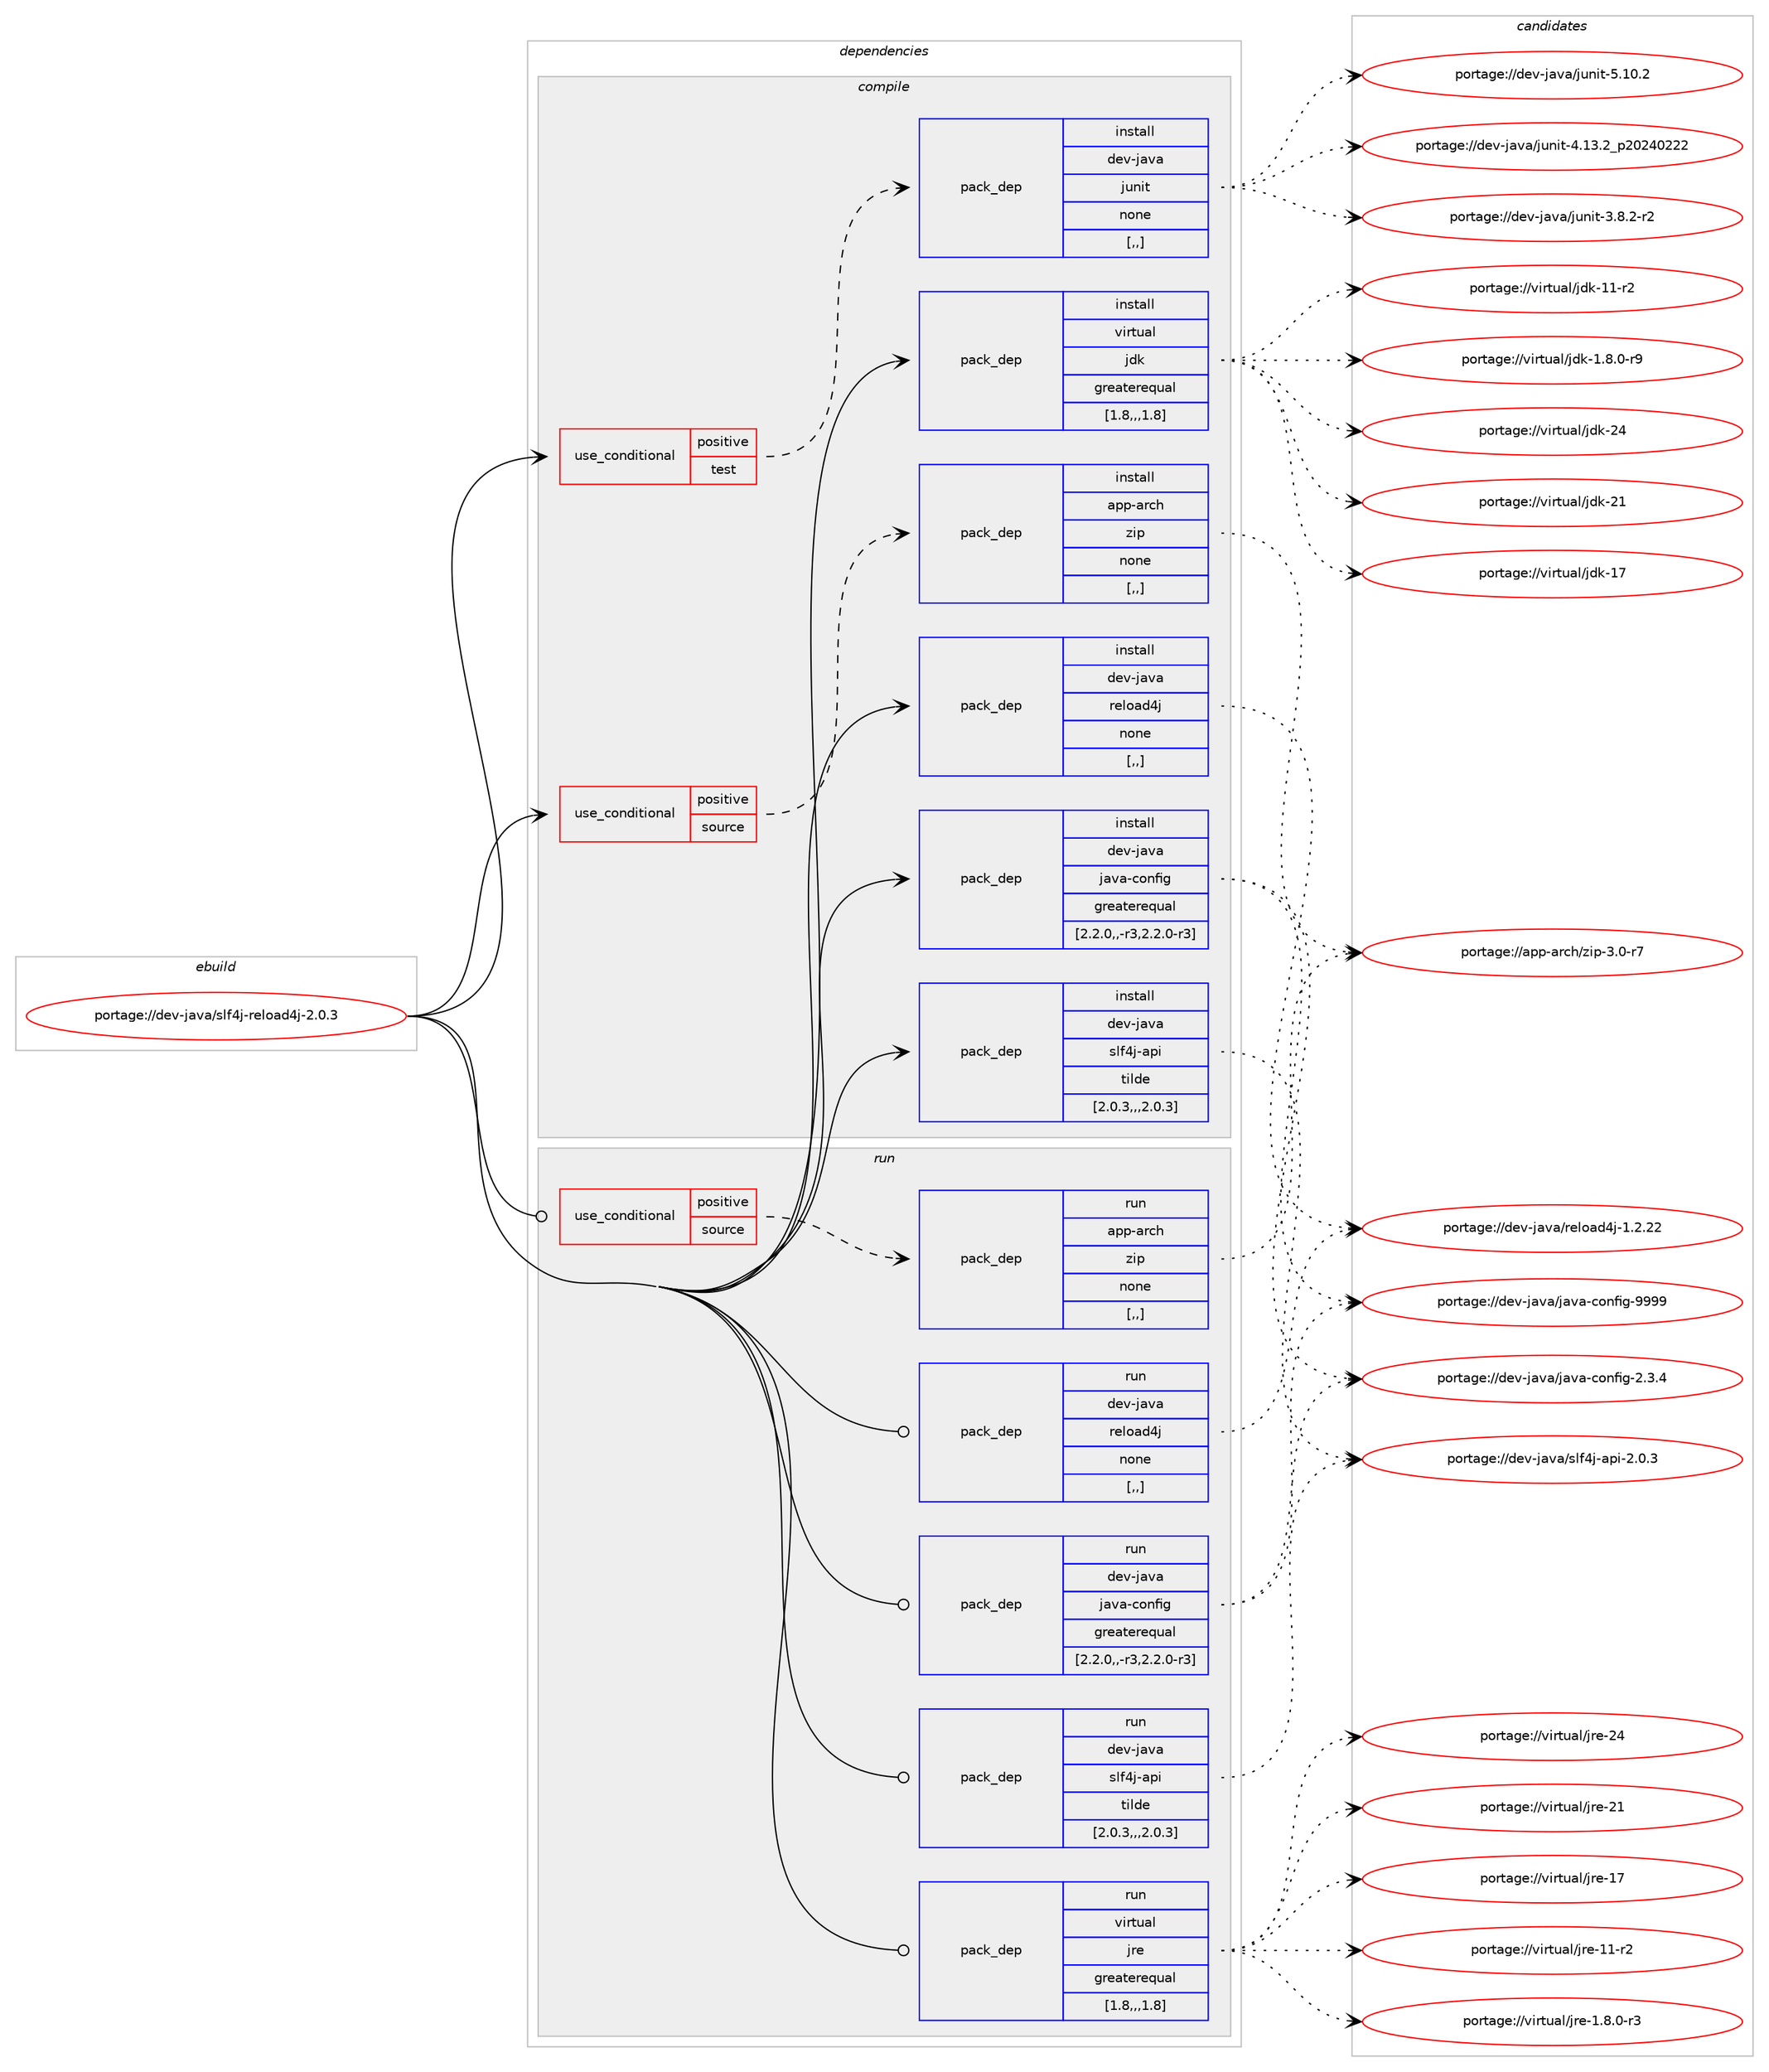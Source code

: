 digraph prolog {

# *************
# Graph options
# *************

newrank=true;
concentrate=true;
compound=true;
graph [rankdir=LR,fontname=Helvetica,fontsize=10,ranksep=1.5];#, ranksep=2.5, nodesep=0.2];
edge  [arrowhead=vee];
node  [fontname=Helvetica,fontsize=10];

# **********
# The ebuild
# **********

subgraph cluster_leftcol {
color=gray;
label=<<i>ebuild</i>>;
id [label="portage://dev-java/slf4j-reload4j-2.0.3", color=red, width=4, href="../dev-java/slf4j-reload4j-2.0.3.svg"];
}

# ****************
# The dependencies
# ****************

subgraph cluster_midcol {
color=gray;
label=<<i>dependencies</i>>;
subgraph cluster_compile {
fillcolor="#eeeeee";
style=filled;
label=<<i>compile</i>>;
subgraph cond22468 {
dependency97490 [label=<<TABLE BORDER="0" CELLBORDER="1" CELLSPACING="0" CELLPADDING="4"><TR><TD ROWSPAN="3" CELLPADDING="10">use_conditional</TD></TR><TR><TD>positive</TD></TR><TR><TD>source</TD></TR></TABLE>>, shape=none, color=red];
subgraph pack73956 {
dependency97491 [label=<<TABLE BORDER="0" CELLBORDER="1" CELLSPACING="0" CELLPADDING="4" WIDTH="220"><TR><TD ROWSPAN="6" CELLPADDING="30">pack_dep</TD></TR><TR><TD WIDTH="110">install</TD></TR><TR><TD>app-arch</TD></TR><TR><TD>zip</TD></TR><TR><TD>none</TD></TR><TR><TD>[,,]</TD></TR></TABLE>>, shape=none, color=blue];
}
dependency97490:e -> dependency97491:w [weight=20,style="dashed",arrowhead="vee"];
}
id:e -> dependency97490:w [weight=20,style="solid",arrowhead="vee"];
subgraph cond22469 {
dependency97492 [label=<<TABLE BORDER="0" CELLBORDER="1" CELLSPACING="0" CELLPADDING="4"><TR><TD ROWSPAN="3" CELLPADDING="10">use_conditional</TD></TR><TR><TD>positive</TD></TR><TR><TD>test</TD></TR></TABLE>>, shape=none, color=red];
subgraph pack73957 {
dependency97493 [label=<<TABLE BORDER="0" CELLBORDER="1" CELLSPACING="0" CELLPADDING="4" WIDTH="220"><TR><TD ROWSPAN="6" CELLPADDING="30">pack_dep</TD></TR><TR><TD WIDTH="110">install</TD></TR><TR><TD>dev-java</TD></TR><TR><TD>junit</TD></TR><TR><TD>none</TD></TR><TR><TD>[,,]</TD></TR></TABLE>>, shape=none, color=blue];
}
dependency97492:e -> dependency97493:w [weight=20,style="dashed",arrowhead="vee"];
}
id:e -> dependency97492:w [weight=20,style="solid",arrowhead="vee"];
subgraph pack73958 {
dependency97494 [label=<<TABLE BORDER="0" CELLBORDER="1" CELLSPACING="0" CELLPADDING="4" WIDTH="220"><TR><TD ROWSPAN="6" CELLPADDING="30">pack_dep</TD></TR><TR><TD WIDTH="110">install</TD></TR><TR><TD>dev-java</TD></TR><TR><TD>java-config</TD></TR><TR><TD>greaterequal</TD></TR><TR><TD>[2.2.0,,-r3,2.2.0-r3]</TD></TR></TABLE>>, shape=none, color=blue];
}
id:e -> dependency97494:w [weight=20,style="solid",arrowhead="vee"];
subgraph pack73959 {
dependency97495 [label=<<TABLE BORDER="0" CELLBORDER="1" CELLSPACING="0" CELLPADDING="4" WIDTH="220"><TR><TD ROWSPAN="6" CELLPADDING="30">pack_dep</TD></TR><TR><TD WIDTH="110">install</TD></TR><TR><TD>dev-java</TD></TR><TR><TD>reload4j</TD></TR><TR><TD>none</TD></TR><TR><TD>[,,]</TD></TR></TABLE>>, shape=none, color=blue];
}
id:e -> dependency97495:w [weight=20,style="solid",arrowhead="vee"];
subgraph pack73960 {
dependency97496 [label=<<TABLE BORDER="0" CELLBORDER="1" CELLSPACING="0" CELLPADDING="4" WIDTH="220"><TR><TD ROWSPAN="6" CELLPADDING="30">pack_dep</TD></TR><TR><TD WIDTH="110">install</TD></TR><TR><TD>dev-java</TD></TR><TR><TD>slf4j-api</TD></TR><TR><TD>tilde</TD></TR><TR><TD>[2.0.3,,,2.0.3]</TD></TR></TABLE>>, shape=none, color=blue];
}
id:e -> dependency97496:w [weight=20,style="solid",arrowhead="vee"];
subgraph pack73961 {
dependency97497 [label=<<TABLE BORDER="0" CELLBORDER="1" CELLSPACING="0" CELLPADDING="4" WIDTH="220"><TR><TD ROWSPAN="6" CELLPADDING="30">pack_dep</TD></TR><TR><TD WIDTH="110">install</TD></TR><TR><TD>virtual</TD></TR><TR><TD>jdk</TD></TR><TR><TD>greaterequal</TD></TR><TR><TD>[1.8,,,1.8]</TD></TR></TABLE>>, shape=none, color=blue];
}
id:e -> dependency97497:w [weight=20,style="solid",arrowhead="vee"];
}
subgraph cluster_compileandrun {
fillcolor="#eeeeee";
style=filled;
label=<<i>compile and run</i>>;
}
subgraph cluster_run {
fillcolor="#eeeeee";
style=filled;
label=<<i>run</i>>;
subgraph cond22470 {
dependency97498 [label=<<TABLE BORDER="0" CELLBORDER="1" CELLSPACING="0" CELLPADDING="4"><TR><TD ROWSPAN="3" CELLPADDING="10">use_conditional</TD></TR><TR><TD>positive</TD></TR><TR><TD>source</TD></TR></TABLE>>, shape=none, color=red];
subgraph pack73962 {
dependency97499 [label=<<TABLE BORDER="0" CELLBORDER="1" CELLSPACING="0" CELLPADDING="4" WIDTH="220"><TR><TD ROWSPAN="6" CELLPADDING="30">pack_dep</TD></TR><TR><TD WIDTH="110">run</TD></TR><TR><TD>app-arch</TD></TR><TR><TD>zip</TD></TR><TR><TD>none</TD></TR><TR><TD>[,,]</TD></TR></TABLE>>, shape=none, color=blue];
}
dependency97498:e -> dependency97499:w [weight=20,style="dashed",arrowhead="vee"];
}
id:e -> dependency97498:w [weight=20,style="solid",arrowhead="odot"];
subgraph pack73963 {
dependency97500 [label=<<TABLE BORDER="0" CELLBORDER="1" CELLSPACING="0" CELLPADDING="4" WIDTH="220"><TR><TD ROWSPAN="6" CELLPADDING="30">pack_dep</TD></TR><TR><TD WIDTH="110">run</TD></TR><TR><TD>dev-java</TD></TR><TR><TD>java-config</TD></TR><TR><TD>greaterequal</TD></TR><TR><TD>[2.2.0,,-r3,2.2.0-r3]</TD></TR></TABLE>>, shape=none, color=blue];
}
id:e -> dependency97500:w [weight=20,style="solid",arrowhead="odot"];
subgraph pack73964 {
dependency97501 [label=<<TABLE BORDER="0" CELLBORDER="1" CELLSPACING="0" CELLPADDING="4" WIDTH="220"><TR><TD ROWSPAN="6" CELLPADDING="30">pack_dep</TD></TR><TR><TD WIDTH="110">run</TD></TR><TR><TD>dev-java</TD></TR><TR><TD>reload4j</TD></TR><TR><TD>none</TD></TR><TR><TD>[,,]</TD></TR></TABLE>>, shape=none, color=blue];
}
id:e -> dependency97501:w [weight=20,style="solid",arrowhead="odot"];
subgraph pack73965 {
dependency97502 [label=<<TABLE BORDER="0" CELLBORDER="1" CELLSPACING="0" CELLPADDING="4" WIDTH="220"><TR><TD ROWSPAN="6" CELLPADDING="30">pack_dep</TD></TR><TR><TD WIDTH="110">run</TD></TR><TR><TD>dev-java</TD></TR><TR><TD>slf4j-api</TD></TR><TR><TD>tilde</TD></TR><TR><TD>[2.0.3,,,2.0.3]</TD></TR></TABLE>>, shape=none, color=blue];
}
id:e -> dependency97502:w [weight=20,style="solid",arrowhead="odot"];
subgraph pack73966 {
dependency97503 [label=<<TABLE BORDER="0" CELLBORDER="1" CELLSPACING="0" CELLPADDING="4" WIDTH="220"><TR><TD ROWSPAN="6" CELLPADDING="30">pack_dep</TD></TR><TR><TD WIDTH="110">run</TD></TR><TR><TD>virtual</TD></TR><TR><TD>jre</TD></TR><TR><TD>greaterequal</TD></TR><TR><TD>[1.8,,,1.8]</TD></TR></TABLE>>, shape=none, color=blue];
}
id:e -> dependency97503:w [weight=20,style="solid",arrowhead="odot"];
}
}

# **************
# The candidates
# **************

subgraph cluster_choices {
rank=same;
color=gray;
label=<<i>candidates</i>>;

subgraph choice73956 {
color=black;
nodesep=1;
choice9711211245971149910447122105112455146484511455 [label="portage://app-arch/zip-3.0-r7", color=red, width=4,href="../app-arch/zip-3.0-r7.svg"];
dependency97491:e -> choice9711211245971149910447122105112455146484511455:w [style=dotted,weight="100"];
}
subgraph choice73957 {
color=black;
nodesep=1;
choice1001011184510697118974710611711010511645534649484650 [label="portage://dev-java/junit-5.10.2", color=red, width=4,href="../dev-java/junit-5.10.2.svg"];
choice1001011184510697118974710611711010511645524649514650951125048505248505050 [label="portage://dev-java/junit-4.13.2_p20240222", color=red, width=4,href="../dev-java/junit-4.13.2_p20240222.svg"];
choice100101118451069711897471061171101051164551465646504511450 [label="portage://dev-java/junit-3.8.2-r2", color=red, width=4,href="../dev-java/junit-3.8.2-r2.svg"];
dependency97493:e -> choice1001011184510697118974710611711010511645534649484650:w [style=dotted,weight="100"];
dependency97493:e -> choice1001011184510697118974710611711010511645524649514650951125048505248505050:w [style=dotted,weight="100"];
dependency97493:e -> choice100101118451069711897471061171101051164551465646504511450:w [style=dotted,weight="100"];
}
subgraph choice73958 {
color=black;
nodesep=1;
choice10010111845106971189747106971189745991111101021051034557575757 [label="portage://dev-java/java-config-9999", color=red, width=4,href="../dev-java/java-config-9999.svg"];
choice1001011184510697118974710697118974599111110102105103455046514652 [label="portage://dev-java/java-config-2.3.4", color=red, width=4,href="../dev-java/java-config-2.3.4.svg"];
dependency97494:e -> choice10010111845106971189747106971189745991111101021051034557575757:w [style=dotted,weight="100"];
dependency97494:e -> choice1001011184510697118974710697118974599111110102105103455046514652:w [style=dotted,weight="100"];
}
subgraph choice73959 {
color=black;
nodesep=1;
choice10010111845106971189747114101108111971005210645494650465050 [label="portage://dev-java/reload4j-1.2.22", color=red, width=4,href="../dev-java/reload4j-1.2.22.svg"];
dependency97495:e -> choice10010111845106971189747114101108111971005210645494650465050:w [style=dotted,weight="100"];
}
subgraph choice73960 {
color=black;
nodesep=1;
choice10010111845106971189747115108102521064597112105455046484651 [label="portage://dev-java/slf4j-api-2.0.3", color=red, width=4,href="../dev-java/slf4j-api-2.0.3.svg"];
dependency97496:e -> choice10010111845106971189747115108102521064597112105455046484651:w [style=dotted,weight="100"];
}
subgraph choice73961 {
color=black;
nodesep=1;
choice1181051141161179710847106100107455052 [label="portage://virtual/jdk-24", color=red, width=4,href="../virtual/jdk-24.svg"];
choice1181051141161179710847106100107455049 [label="portage://virtual/jdk-21", color=red, width=4,href="../virtual/jdk-21.svg"];
choice1181051141161179710847106100107454955 [label="portage://virtual/jdk-17", color=red, width=4,href="../virtual/jdk-17.svg"];
choice11810511411611797108471061001074549494511450 [label="portage://virtual/jdk-11-r2", color=red, width=4,href="../virtual/jdk-11-r2.svg"];
choice11810511411611797108471061001074549465646484511457 [label="portage://virtual/jdk-1.8.0-r9", color=red, width=4,href="../virtual/jdk-1.8.0-r9.svg"];
dependency97497:e -> choice1181051141161179710847106100107455052:w [style=dotted,weight="100"];
dependency97497:e -> choice1181051141161179710847106100107455049:w [style=dotted,weight="100"];
dependency97497:e -> choice1181051141161179710847106100107454955:w [style=dotted,weight="100"];
dependency97497:e -> choice11810511411611797108471061001074549494511450:w [style=dotted,weight="100"];
dependency97497:e -> choice11810511411611797108471061001074549465646484511457:w [style=dotted,weight="100"];
}
subgraph choice73962 {
color=black;
nodesep=1;
choice9711211245971149910447122105112455146484511455 [label="portage://app-arch/zip-3.0-r7", color=red, width=4,href="../app-arch/zip-3.0-r7.svg"];
dependency97499:e -> choice9711211245971149910447122105112455146484511455:w [style=dotted,weight="100"];
}
subgraph choice73963 {
color=black;
nodesep=1;
choice10010111845106971189747106971189745991111101021051034557575757 [label="portage://dev-java/java-config-9999", color=red, width=4,href="../dev-java/java-config-9999.svg"];
choice1001011184510697118974710697118974599111110102105103455046514652 [label="portage://dev-java/java-config-2.3.4", color=red, width=4,href="../dev-java/java-config-2.3.4.svg"];
dependency97500:e -> choice10010111845106971189747106971189745991111101021051034557575757:w [style=dotted,weight="100"];
dependency97500:e -> choice1001011184510697118974710697118974599111110102105103455046514652:w [style=dotted,weight="100"];
}
subgraph choice73964 {
color=black;
nodesep=1;
choice10010111845106971189747114101108111971005210645494650465050 [label="portage://dev-java/reload4j-1.2.22", color=red, width=4,href="../dev-java/reload4j-1.2.22.svg"];
dependency97501:e -> choice10010111845106971189747114101108111971005210645494650465050:w [style=dotted,weight="100"];
}
subgraph choice73965 {
color=black;
nodesep=1;
choice10010111845106971189747115108102521064597112105455046484651 [label="portage://dev-java/slf4j-api-2.0.3", color=red, width=4,href="../dev-java/slf4j-api-2.0.3.svg"];
dependency97502:e -> choice10010111845106971189747115108102521064597112105455046484651:w [style=dotted,weight="100"];
}
subgraph choice73966 {
color=black;
nodesep=1;
choice1181051141161179710847106114101455052 [label="portage://virtual/jre-24", color=red, width=4,href="../virtual/jre-24.svg"];
choice1181051141161179710847106114101455049 [label="portage://virtual/jre-21", color=red, width=4,href="../virtual/jre-21.svg"];
choice1181051141161179710847106114101454955 [label="portage://virtual/jre-17", color=red, width=4,href="../virtual/jre-17.svg"];
choice11810511411611797108471061141014549494511450 [label="portage://virtual/jre-11-r2", color=red, width=4,href="../virtual/jre-11-r2.svg"];
choice11810511411611797108471061141014549465646484511451 [label="portage://virtual/jre-1.8.0-r3", color=red, width=4,href="../virtual/jre-1.8.0-r3.svg"];
dependency97503:e -> choice1181051141161179710847106114101455052:w [style=dotted,weight="100"];
dependency97503:e -> choice1181051141161179710847106114101455049:w [style=dotted,weight="100"];
dependency97503:e -> choice1181051141161179710847106114101454955:w [style=dotted,weight="100"];
dependency97503:e -> choice11810511411611797108471061141014549494511450:w [style=dotted,weight="100"];
dependency97503:e -> choice11810511411611797108471061141014549465646484511451:w [style=dotted,weight="100"];
}
}

}
